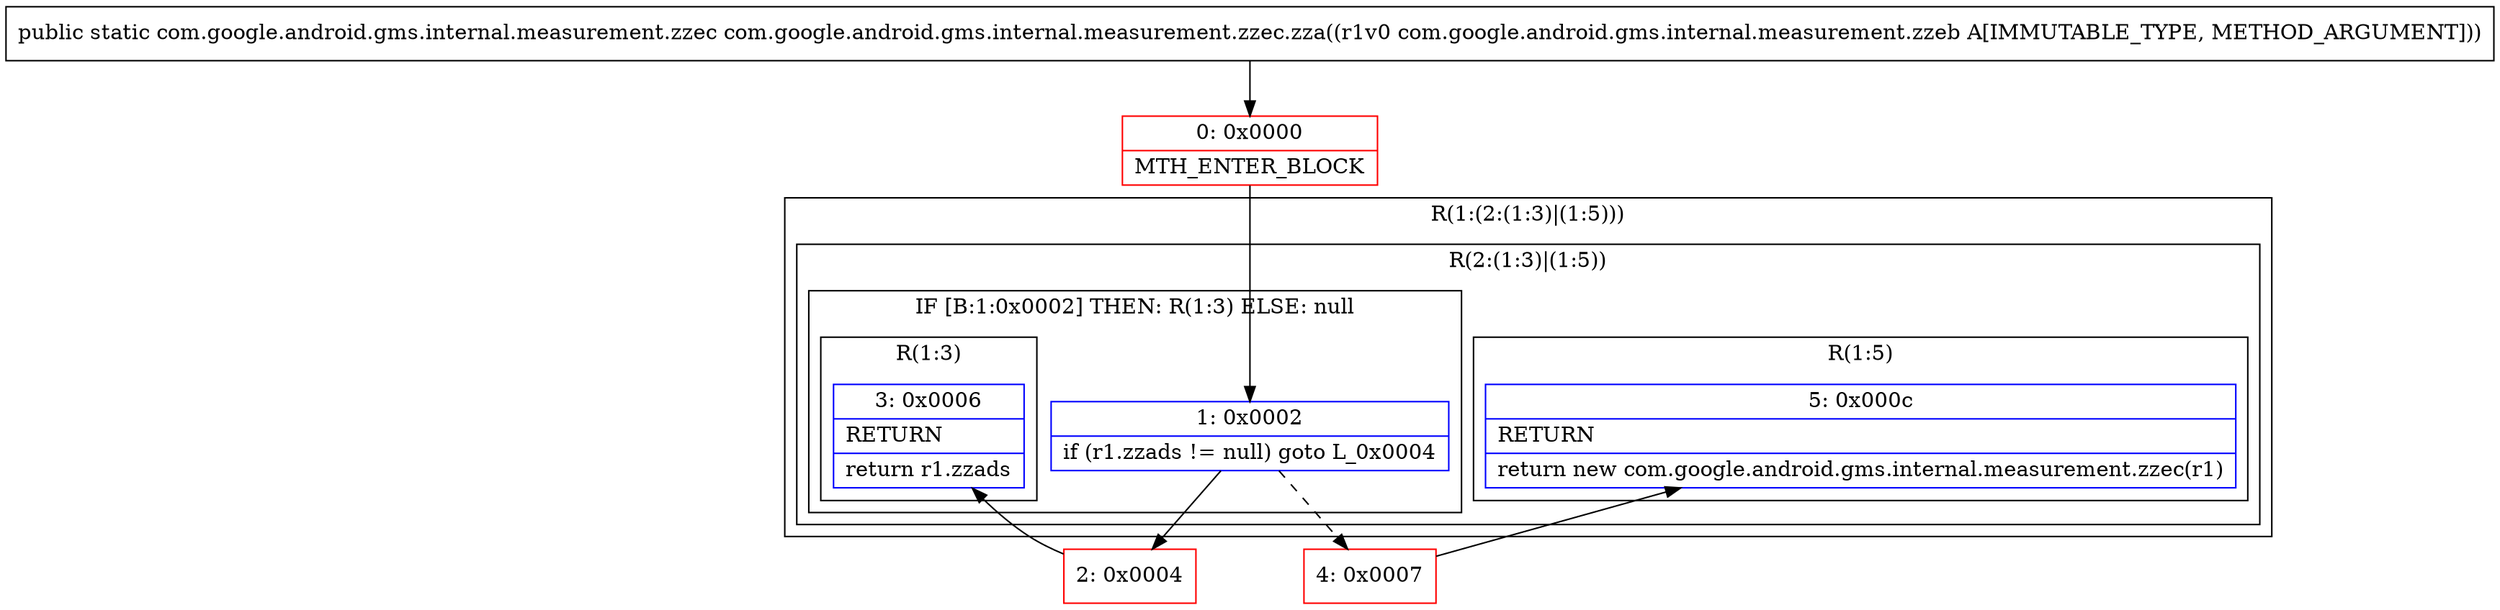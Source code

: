 digraph "CFG forcom.google.android.gms.internal.measurement.zzec.zza(Lcom\/google\/android\/gms\/internal\/measurement\/zzeb;)Lcom\/google\/android\/gms\/internal\/measurement\/zzec;" {
subgraph cluster_Region_894155589 {
label = "R(1:(2:(1:3)|(1:5)))";
node [shape=record,color=blue];
subgraph cluster_Region_623685745 {
label = "R(2:(1:3)|(1:5))";
node [shape=record,color=blue];
subgraph cluster_IfRegion_1501601081 {
label = "IF [B:1:0x0002] THEN: R(1:3) ELSE: null";
node [shape=record,color=blue];
Node_1 [shape=record,label="{1\:\ 0x0002|if (r1.zzads != null) goto L_0x0004\l}"];
subgraph cluster_Region_948392340 {
label = "R(1:3)";
node [shape=record,color=blue];
Node_3 [shape=record,label="{3\:\ 0x0006|RETURN\l|return r1.zzads\l}"];
}
}
subgraph cluster_Region_1358845010 {
label = "R(1:5)";
node [shape=record,color=blue];
Node_5 [shape=record,label="{5\:\ 0x000c|RETURN\l|return new com.google.android.gms.internal.measurement.zzec(r1)\l}"];
}
}
}
Node_0 [shape=record,color=red,label="{0\:\ 0x0000|MTH_ENTER_BLOCK\l}"];
Node_2 [shape=record,color=red,label="{2\:\ 0x0004}"];
Node_4 [shape=record,color=red,label="{4\:\ 0x0007}"];
MethodNode[shape=record,label="{public static com.google.android.gms.internal.measurement.zzec com.google.android.gms.internal.measurement.zzec.zza((r1v0 com.google.android.gms.internal.measurement.zzeb A[IMMUTABLE_TYPE, METHOD_ARGUMENT])) }"];
MethodNode -> Node_0;
Node_1 -> Node_2;
Node_1 -> Node_4[style=dashed];
Node_0 -> Node_1;
Node_2 -> Node_3;
Node_4 -> Node_5;
}

